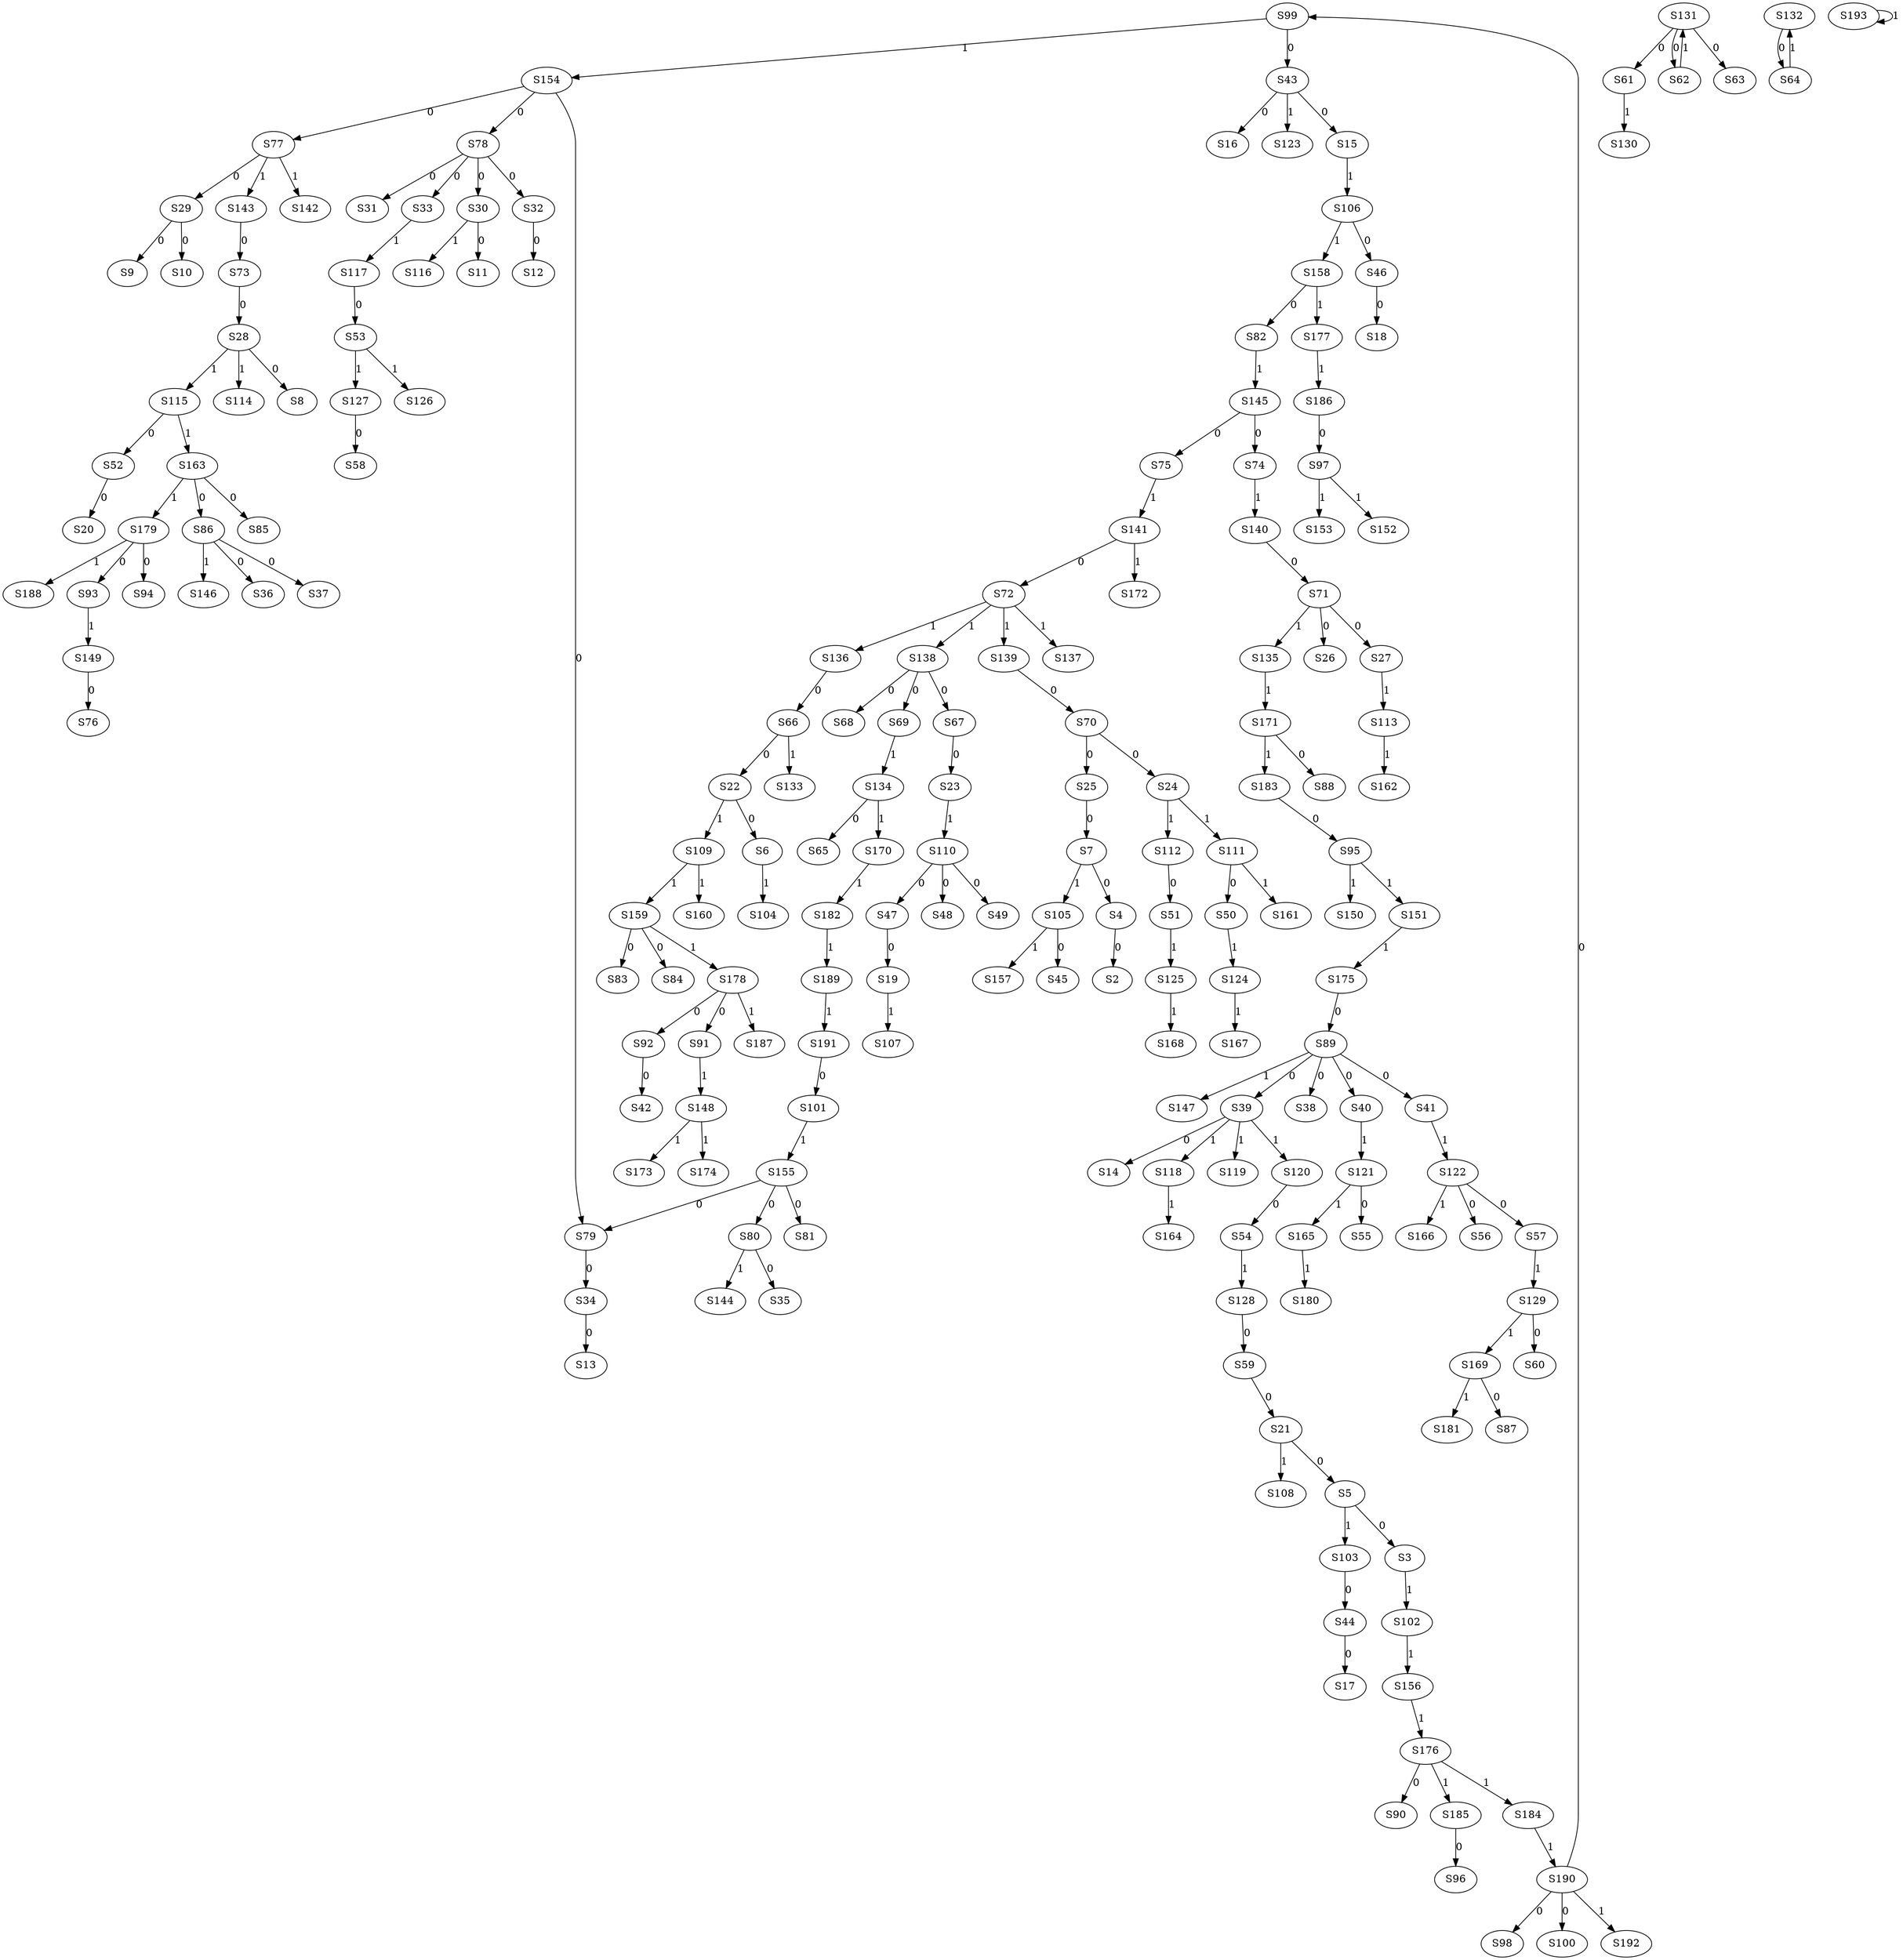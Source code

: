 strict digraph {
	S4 -> S2 [ label = 0 ];
	S5 -> S3 [ label = 0 ];
	S7 -> S4 [ label = 0 ];
	S21 -> S5 [ label = 0 ];
	S22 -> S6 [ label = 0 ];
	S25 -> S7 [ label = 0 ];
	S28 -> S8 [ label = 0 ];
	S29 -> S9 [ label = 0 ];
	S29 -> S10 [ label = 0 ];
	S30 -> S11 [ label = 0 ];
	S32 -> S12 [ label = 0 ];
	S34 -> S13 [ label = 0 ];
	S39 -> S14 [ label = 0 ];
	S43 -> S15 [ label = 0 ];
	S43 -> S16 [ label = 0 ];
	S44 -> S17 [ label = 0 ];
	S46 -> S18 [ label = 0 ];
	S47 -> S19 [ label = 0 ];
	S52 -> S20 [ label = 0 ];
	S59 -> S21 [ label = 0 ];
	S66 -> S22 [ label = 0 ];
	S67 -> S23 [ label = 0 ];
	S70 -> S24 [ label = 0 ];
	S70 -> S25 [ label = 0 ];
	S71 -> S26 [ label = 0 ];
	S71 -> S27 [ label = 0 ];
	S73 -> S28 [ label = 0 ];
	S77 -> S29 [ label = 0 ];
	S78 -> S30 [ label = 0 ];
	S78 -> S31 [ label = 0 ];
	S78 -> S32 [ label = 0 ];
	S78 -> S33 [ label = 0 ];
	S79 -> S34 [ label = 0 ];
	S80 -> S35 [ label = 0 ];
	S86 -> S36 [ label = 0 ];
	S86 -> S37 [ label = 0 ];
	S89 -> S38 [ label = 0 ];
	S89 -> S39 [ label = 0 ];
	S89 -> S40 [ label = 0 ];
	S89 -> S41 [ label = 0 ];
	S92 -> S42 [ label = 0 ];
	S99 -> S43 [ label = 0 ];
	S103 -> S44 [ label = 0 ];
	S105 -> S45 [ label = 0 ];
	S106 -> S46 [ label = 0 ];
	S110 -> S47 [ label = 0 ];
	S110 -> S48 [ label = 0 ];
	S110 -> S49 [ label = 0 ];
	S111 -> S50 [ label = 0 ];
	S112 -> S51 [ label = 0 ];
	S115 -> S52 [ label = 0 ];
	S117 -> S53 [ label = 0 ];
	S120 -> S54 [ label = 0 ];
	S121 -> S55 [ label = 0 ];
	S122 -> S56 [ label = 0 ];
	S122 -> S57 [ label = 0 ];
	S127 -> S58 [ label = 0 ];
	S128 -> S59 [ label = 0 ];
	S129 -> S60 [ label = 0 ];
	S131 -> S61 [ label = 0 ];
	S131 -> S62 [ label = 0 ];
	S131 -> S63 [ label = 0 ];
	S132 -> S64 [ label = 0 ];
	S134 -> S65 [ label = 0 ];
	S136 -> S66 [ label = 0 ];
	S138 -> S67 [ label = 0 ];
	S138 -> S68 [ label = 0 ];
	S138 -> S69 [ label = 0 ];
	S139 -> S70 [ label = 0 ];
	S140 -> S71 [ label = 0 ];
	S141 -> S72 [ label = 0 ];
	S143 -> S73 [ label = 0 ];
	S145 -> S74 [ label = 0 ];
	S145 -> S75 [ label = 0 ];
	S149 -> S76 [ label = 0 ];
	S154 -> S77 [ label = 0 ];
	S154 -> S78 [ label = 0 ];
	S155 -> S79 [ label = 0 ];
	S155 -> S80 [ label = 0 ];
	S155 -> S81 [ label = 0 ];
	S158 -> S82 [ label = 0 ];
	S159 -> S83 [ label = 0 ];
	S159 -> S84 [ label = 0 ];
	S163 -> S85 [ label = 0 ];
	S163 -> S86 [ label = 0 ];
	S169 -> S87 [ label = 0 ];
	S171 -> S88 [ label = 0 ];
	S175 -> S89 [ label = 0 ];
	S176 -> S90 [ label = 0 ];
	S178 -> S91 [ label = 0 ];
	S178 -> S92 [ label = 0 ];
	S179 -> S93 [ label = 0 ];
	S179 -> S94 [ label = 0 ];
	S183 -> S95 [ label = 0 ];
	S185 -> S96 [ label = 0 ];
	S186 -> S97 [ label = 0 ];
	S190 -> S98 [ label = 0 ];
	S190 -> S99 [ label = 0 ];
	S190 -> S100 [ label = 0 ];
	S191 -> S101 [ label = 0 ];
	S3 -> S102 [ label = 1 ];
	S5 -> S103 [ label = 1 ];
	S6 -> S104 [ label = 1 ];
	S7 -> S105 [ label = 1 ];
	S15 -> S106 [ label = 1 ];
	S19 -> S107 [ label = 1 ];
	S21 -> S108 [ label = 1 ];
	S22 -> S109 [ label = 1 ];
	S23 -> S110 [ label = 1 ];
	S24 -> S111 [ label = 1 ];
	S24 -> S112 [ label = 1 ];
	S27 -> S113 [ label = 1 ];
	S28 -> S114 [ label = 1 ];
	S28 -> S115 [ label = 1 ];
	S30 -> S116 [ label = 1 ];
	S33 -> S117 [ label = 1 ];
	S39 -> S118 [ label = 1 ];
	S39 -> S119 [ label = 1 ];
	S39 -> S120 [ label = 1 ];
	S40 -> S121 [ label = 1 ];
	S41 -> S122 [ label = 1 ];
	S43 -> S123 [ label = 1 ];
	S50 -> S124 [ label = 1 ];
	S51 -> S125 [ label = 1 ];
	S53 -> S126 [ label = 1 ];
	S53 -> S127 [ label = 1 ];
	S54 -> S128 [ label = 1 ];
	S57 -> S129 [ label = 1 ];
	S61 -> S130 [ label = 1 ];
	S62 -> S131 [ label = 1 ];
	S64 -> S132 [ label = 1 ];
	S66 -> S133 [ label = 1 ];
	S69 -> S134 [ label = 1 ];
	S71 -> S135 [ label = 1 ];
	S72 -> S136 [ label = 1 ];
	S72 -> S137 [ label = 1 ];
	S72 -> S138 [ label = 1 ];
	S72 -> S139 [ label = 1 ];
	S74 -> S140 [ label = 1 ];
	S75 -> S141 [ label = 1 ];
	S77 -> S142 [ label = 1 ];
	S77 -> S143 [ label = 1 ];
	S80 -> S144 [ label = 1 ];
	S82 -> S145 [ label = 1 ];
	S86 -> S146 [ label = 1 ];
	S89 -> S147 [ label = 1 ];
	S91 -> S148 [ label = 1 ];
	S93 -> S149 [ label = 1 ];
	S95 -> S150 [ label = 1 ];
	S95 -> S151 [ label = 1 ];
	S97 -> S152 [ label = 1 ];
	S97 -> S153 [ label = 1 ];
	S99 -> S154 [ label = 1 ];
	S101 -> S155 [ label = 1 ];
	S102 -> S156 [ label = 1 ];
	S105 -> S157 [ label = 1 ];
	S106 -> S158 [ label = 1 ];
	S109 -> S159 [ label = 1 ];
	S109 -> S160 [ label = 1 ];
	S111 -> S161 [ label = 1 ];
	S113 -> S162 [ label = 1 ];
	S115 -> S163 [ label = 1 ];
	S118 -> S164 [ label = 1 ];
	S121 -> S165 [ label = 1 ];
	S122 -> S166 [ label = 1 ];
	S124 -> S167 [ label = 1 ];
	S125 -> S168 [ label = 1 ];
	S129 -> S169 [ label = 1 ];
	S134 -> S170 [ label = 1 ];
	S135 -> S171 [ label = 1 ];
	S141 -> S172 [ label = 1 ];
	S148 -> S173 [ label = 1 ];
	S148 -> S174 [ label = 1 ];
	S151 -> S175 [ label = 1 ];
	S156 -> S176 [ label = 1 ];
	S158 -> S177 [ label = 1 ];
	S159 -> S178 [ label = 1 ];
	S163 -> S179 [ label = 1 ];
	S165 -> S180 [ label = 1 ];
	S169 -> S181 [ label = 1 ];
	S170 -> S182 [ label = 1 ];
	S171 -> S183 [ label = 1 ];
	S176 -> S184 [ label = 1 ];
	S176 -> S185 [ label = 1 ];
	S177 -> S186 [ label = 1 ];
	S178 -> S187 [ label = 1 ];
	S179 -> S188 [ label = 1 ];
	S182 -> S189 [ label = 1 ];
	S184 -> S190 [ label = 1 ];
	S189 -> S191 [ label = 1 ];
	S190 -> S192 [ label = 1 ];
	S193 -> S193 [ label = 1 ];
	S154 -> S79 [ label = 0 ];
}